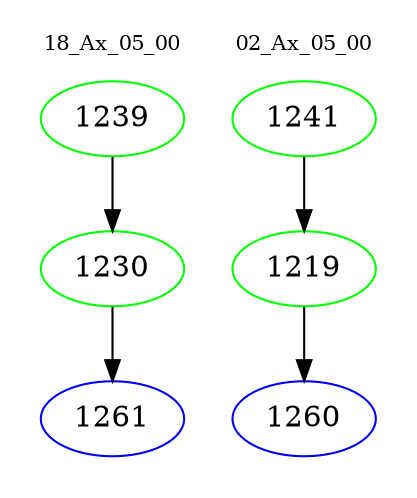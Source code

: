 digraph{
subgraph cluster_0 {
color = white
label = "18_Ax_05_00";
fontsize=10;
T0_1239 [label="1239", color="green"]
T0_1239 -> T0_1230 [color="black"]
T0_1230 [label="1230", color="green"]
T0_1230 -> T0_1261 [color="black"]
T0_1261 [label="1261", color="blue"]
}
subgraph cluster_1 {
color = white
label = "02_Ax_05_00";
fontsize=10;
T1_1241 [label="1241", color="green"]
T1_1241 -> T1_1219 [color="black"]
T1_1219 [label="1219", color="green"]
T1_1219 -> T1_1260 [color="black"]
T1_1260 [label="1260", color="blue"]
}
}
